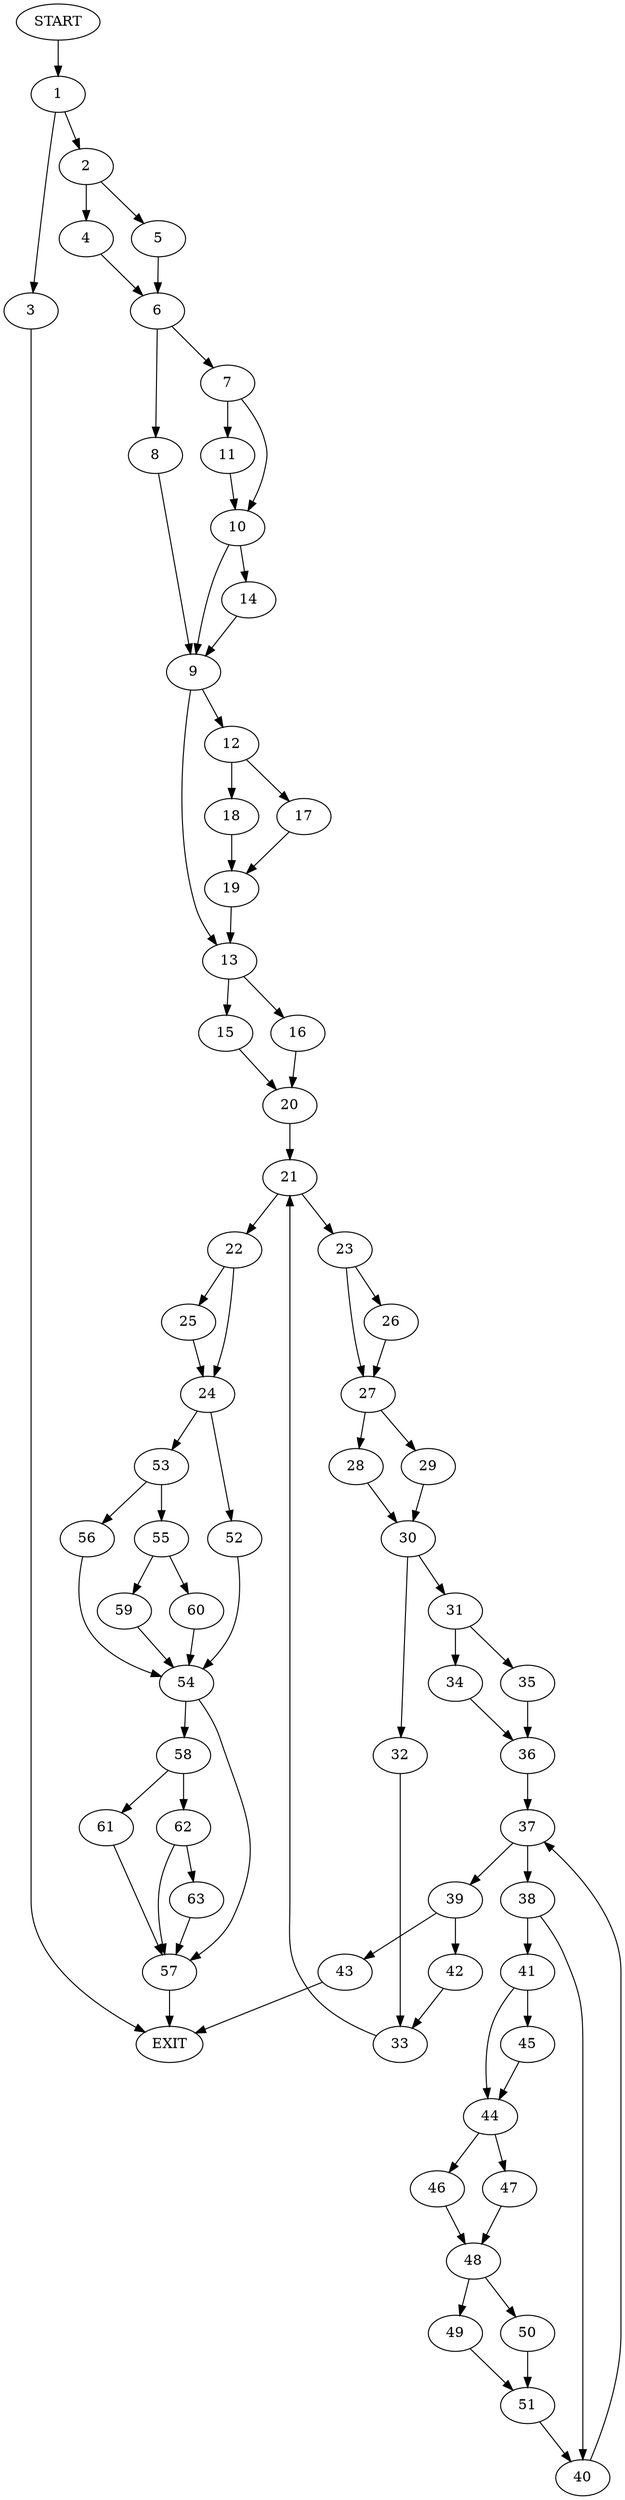 digraph {
0 [label="START"]
64 [label="EXIT"]
0 -> 1
1 -> 2
1 -> 3
3 -> 64
2 -> 4
2 -> 5
5 -> 6
4 -> 6
6 -> 7
6 -> 8
8 -> 9
7 -> 10
7 -> 11
9 -> 12
9 -> 13
10 -> 14
10 -> 9
11 -> 10
14 -> 9
13 -> 15
13 -> 16
12 -> 17
12 -> 18
18 -> 19
17 -> 19
19 -> 13
15 -> 20
16 -> 20
20 -> 21
21 -> 22
21 -> 23
22 -> 24
22 -> 25
23 -> 26
23 -> 27
26 -> 27
27 -> 28
27 -> 29
29 -> 30
28 -> 30
30 -> 31
30 -> 32
32 -> 33
31 -> 34
31 -> 35
34 -> 36
35 -> 36
36 -> 37
37 -> 38
37 -> 39
38 -> 40
38 -> 41
39 -> 42
39 -> 43
40 -> 37
41 -> 44
41 -> 45
45 -> 44
44 -> 46
44 -> 47
47 -> 48
46 -> 48
48 -> 49
48 -> 50
49 -> 51
50 -> 51
51 -> 40
43 -> 64
42 -> 33
33 -> 21
24 -> 52
24 -> 53
25 -> 24
52 -> 54
53 -> 55
53 -> 56
54 -> 57
54 -> 58
56 -> 54
55 -> 59
55 -> 60
59 -> 54
60 -> 54
58 -> 61
58 -> 62
57 -> 64
62 -> 57
62 -> 63
61 -> 57
63 -> 57
}
